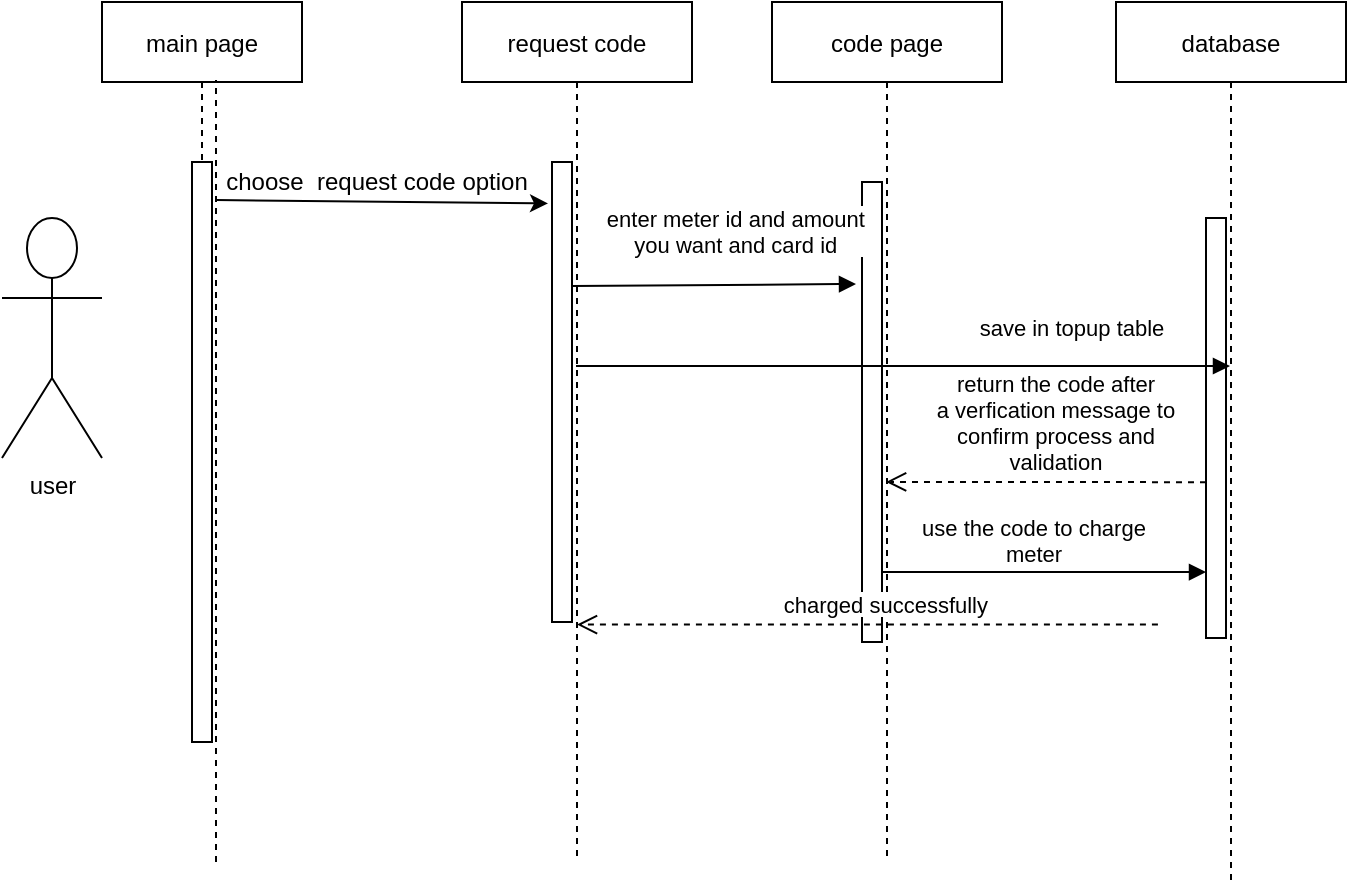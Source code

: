 <mxfile version="14.3.0" type="github">
  <diagram id="3mtipOZuR2I4YL5fdZTJ" name="Page-1">
    <mxGraphModel dx="868" dy="393" grid="1" gridSize="10" guides="1" tooltips="1" connect="1" arrows="1" fold="1" page="1" pageScale="1" pageWidth="850" pageHeight="1100" math="0" shadow="0">
      <root>
        <mxCell id="0" />
        <mxCell id="1" parent="0" />
        <mxCell id="u_JP4p4i18UY5HWvqSIO-41" value="main page" style="shape=umlLifeline;perimeter=lifelinePerimeter;container=1;collapsible=0;recursiveResize=0;rounded=0;shadow=0;strokeWidth=1;" parent="1" vertex="1">
          <mxGeometry x="73" y="540" width="100" height="370" as="geometry" />
        </mxCell>
        <mxCell id="u_JP4p4i18UY5HWvqSIO-42" value="" style="points=[];perimeter=orthogonalPerimeter;rounded=0;shadow=0;strokeWidth=1;" parent="u_JP4p4i18UY5HWvqSIO-41" vertex="1">
          <mxGeometry x="45" y="80" width="10" height="290" as="geometry" />
        </mxCell>
        <mxCell id="u_JP4p4i18UY5HWvqSIO-43" value="request code" style="shape=umlLifeline;perimeter=lifelinePerimeter;container=1;collapsible=0;recursiveResize=0;rounded=0;shadow=0;strokeWidth=1;" parent="1" vertex="1">
          <mxGeometry x="253" y="540" width="115" height="430" as="geometry" />
        </mxCell>
        <mxCell id="u_JP4p4i18UY5HWvqSIO-44" value="" style="points=[];perimeter=orthogonalPerimeter;rounded=0;shadow=0;strokeWidth=1;" parent="u_JP4p4i18UY5HWvqSIO-43" vertex="1">
          <mxGeometry x="45" y="80" width="10" height="230" as="geometry" />
        </mxCell>
        <mxCell id="u_JP4p4i18UY5HWvqSIO-45" value="user" style="shape=umlActor;verticalLabelPosition=bottom;labelBackgroundColor=#ffffff;verticalAlign=top;html=1;outlineConnect=0;" parent="1" vertex="1">
          <mxGeometry x="23" y="648" width="50" height="120" as="geometry" />
        </mxCell>
        <mxCell id="u_JP4p4i18UY5HWvqSIO-46" value="code page" style="shape=umlLifeline;perimeter=lifelinePerimeter;container=1;collapsible=0;recursiveResize=0;rounded=0;shadow=0;strokeWidth=1;" parent="1" vertex="1">
          <mxGeometry x="408" y="540" width="115" height="430" as="geometry" />
        </mxCell>
        <mxCell id="u_JP4p4i18UY5HWvqSIO-47" value="" style="points=[];perimeter=orthogonalPerimeter;rounded=0;shadow=0;strokeWidth=1;" parent="u_JP4p4i18UY5HWvqSIO-46" vertex="1">
          <mxGeometry x="45" y="90" width="10" height="230" as="geometry" />
        </mxCell>
        <mxCell id="u_JP4p4i18UY5HWvqSIO-48" value="enter meter id and amount&#xa;you want and card id" style="verticalAlign=bottom;endArrow=block;shadow=0;strokeWidth=1;" parent="1" edge="1">
          <mxGeometry x="0.156" y="11" relative="1" as="geometry">
            <mxPoint x="308" y="682" as="sourcePoint" />
            <mxPoint x="450" y="681" as="targetPoint" />
            <mxPoint as="offset" />
          </mxGeometry>
        </mxCell>
        <mxCell id="u_JP4p4i18UY5HWvqSIO-49" value="return the code after &#xa;a verfication message to &#xa;confirm process and &#xa;validation" style="verticalAlign=bottom;endArrow=open;dashed=1;endSize=8;shadow=0;strokeWidth=1;entryX=0.496;entryY=0.558;entryDx=0;entryDy=0;entryPerimeter=0;exitX=0;exitY=0.629;exitDx=0;exitDy=0;exitPerimeter=0;" parent="1" source="u_JP4p4i18UY5HWvqSIO-52" target="u_JP4p4i18UY5HWvqSIO-46" edge="1">
          <mxGeometry x="-0.064" y="-1" relative="1" as="geometry">
            <mxPoint x="310.5" y="760" as="targetPoint" />
            <mxPoint x="470" y="760" as="sourcePoint" />
            <mxPoint as="offset" />
          </mxGeometry>
        </mxCell>
        <mxCell id="u_JP4p4i18UY5HWvqSIO-50" value="use the code to charge&#xa;meter" style="verticalAlign=bottom;endArrow=block;shadow=0;strokeWidth=1;entryX=0;entryY=0.843;entryDx=0;entryDy=0;entryPerimeter=0;" parent="1" target="u_JP4p4i18UY5HWvqSIO-52" edge="1">
          <mxGeometry x="-0.063" relative="1" as="geometry">
            <mxPoint x="463" y="825" as="sourcePoint" />
            <mxPoint x="458" y="869" as="targetPoint" />
            <mxPoint as="offset" />
          </mxGeometry>
        </mxCell>
        <mxCell id="u_JP4p4i18UY5HWvqSIO-51" value="database" style="shape=umlLifeline;perimeter=lifelinePerimeter;container=1;collapsible=0;recursiveResize=0;rounded=0;shadow=0;strokeWidth=1;" parent="1" vertex="1">
          <mxGeometry x="580" y="540" width="115" height="440" as="geometry" />
        </mxCell>
        <mxCell id="u_JP4p4i18UY5HWvqSIO-52" value="" style="points=[];perimeter=orthogonalPerimeter;rounded=0;shadow=0;strokeWidth=1;" parent="u_JP4p4i18UY5HWvqSIO-51" vertex="1">
          <mxGeometry x="45" y="108" width="10" height="210" as="geometry" />
        </mxCell>
        <mxCell id="u_JP4p4i18UY5HWvqSIO-53" value="" style="endArrow=none;dashed=1;html=1;" parent="1" edge="1">
          <mxGeometry width="50" height="50" relative="1" as="geometry">
            <mxPoint x="130" y="970" as="sourcePoint" />
            <mxPoint x="130" y="579" as="targetPoint" />
          </mxGeometry>
        </mxCell>
        <mxCell id="u_JP4p4i18UY5HWvqSIO-54" value="" style="endArrow=classic;html=1;entryX=-0.2;entryY=0.09;entryDx=0;entryDy=0;entryPerimeter=0;" parent="1" target="u_JP4p4i18UY5HWvqSIO-44" edge="1">
          <mxGeometry width="50" height="50" relative="1" as="geometry">
            <mxPoint x="130" y="639" as="sourcePoint" />
            <mxPoint x="180" y="650" as="targetPoint" />
          </mxGeometry>
        </mxCell>
        <mxCell id="u_JP4p4i18UY5HWvqSIO-55" value="choose&amp;nbsp; request code option" style="text;html=1;align=center;verticalAlign=middle;resizable=0;points=[];autosize=1;" parent="1" vertex="1">
          <mxGeometry x="125" y="620" width="170" height="20" as="geometry" />
        </mxCell>
        <mxCell id="u_JP4p4i18UY5HWvqSIO-56" value="save in topup table" style="verticalAlign=bottom;endArrow=block;shadow=0;strokeWidth=1;" parent="1" edge="1" target="u_JP4p4i18UY5HWvqSIO-51">
          <mxGeometry x="0.518" y="10" relative="1" as="geometry">
            <mxPoint x="310" y="722" as="sourcePoint" />
            <mxPoint x="600" y="720" as="targetPoint" />
            <mxPoint as="offset" />
          </mxGeometry>
        </mxCell>
        <mxCell id="u_JP4p4i18UY5HWvqSIO-57" value="charged successfully" style="verticalAlign=bottom;endArrow=open;dashed=1;endSize=8;shadow=0;strokeWidth=1;exitX=0;exitY=0.629;exitDx=0;exitDy=0;exitPerimeter=0;" parent="1" target="u_JP4p4i18UY5HWvqSIO-43" edge="1">
          <mxGeometry x="-0.064" y="-1" relative="1" as="geometry">
            <mxPoint x="460" y="850.004" as="targetPoint" />
            <mxPoint x="600.96" y="851.31" as="sourcePoint" />
            <mxPoint as="offset" />
          </mxGeometry>
        </mxCell>
      </root>
    </mxGraphModel>
  </diagram>
</mxfile>
